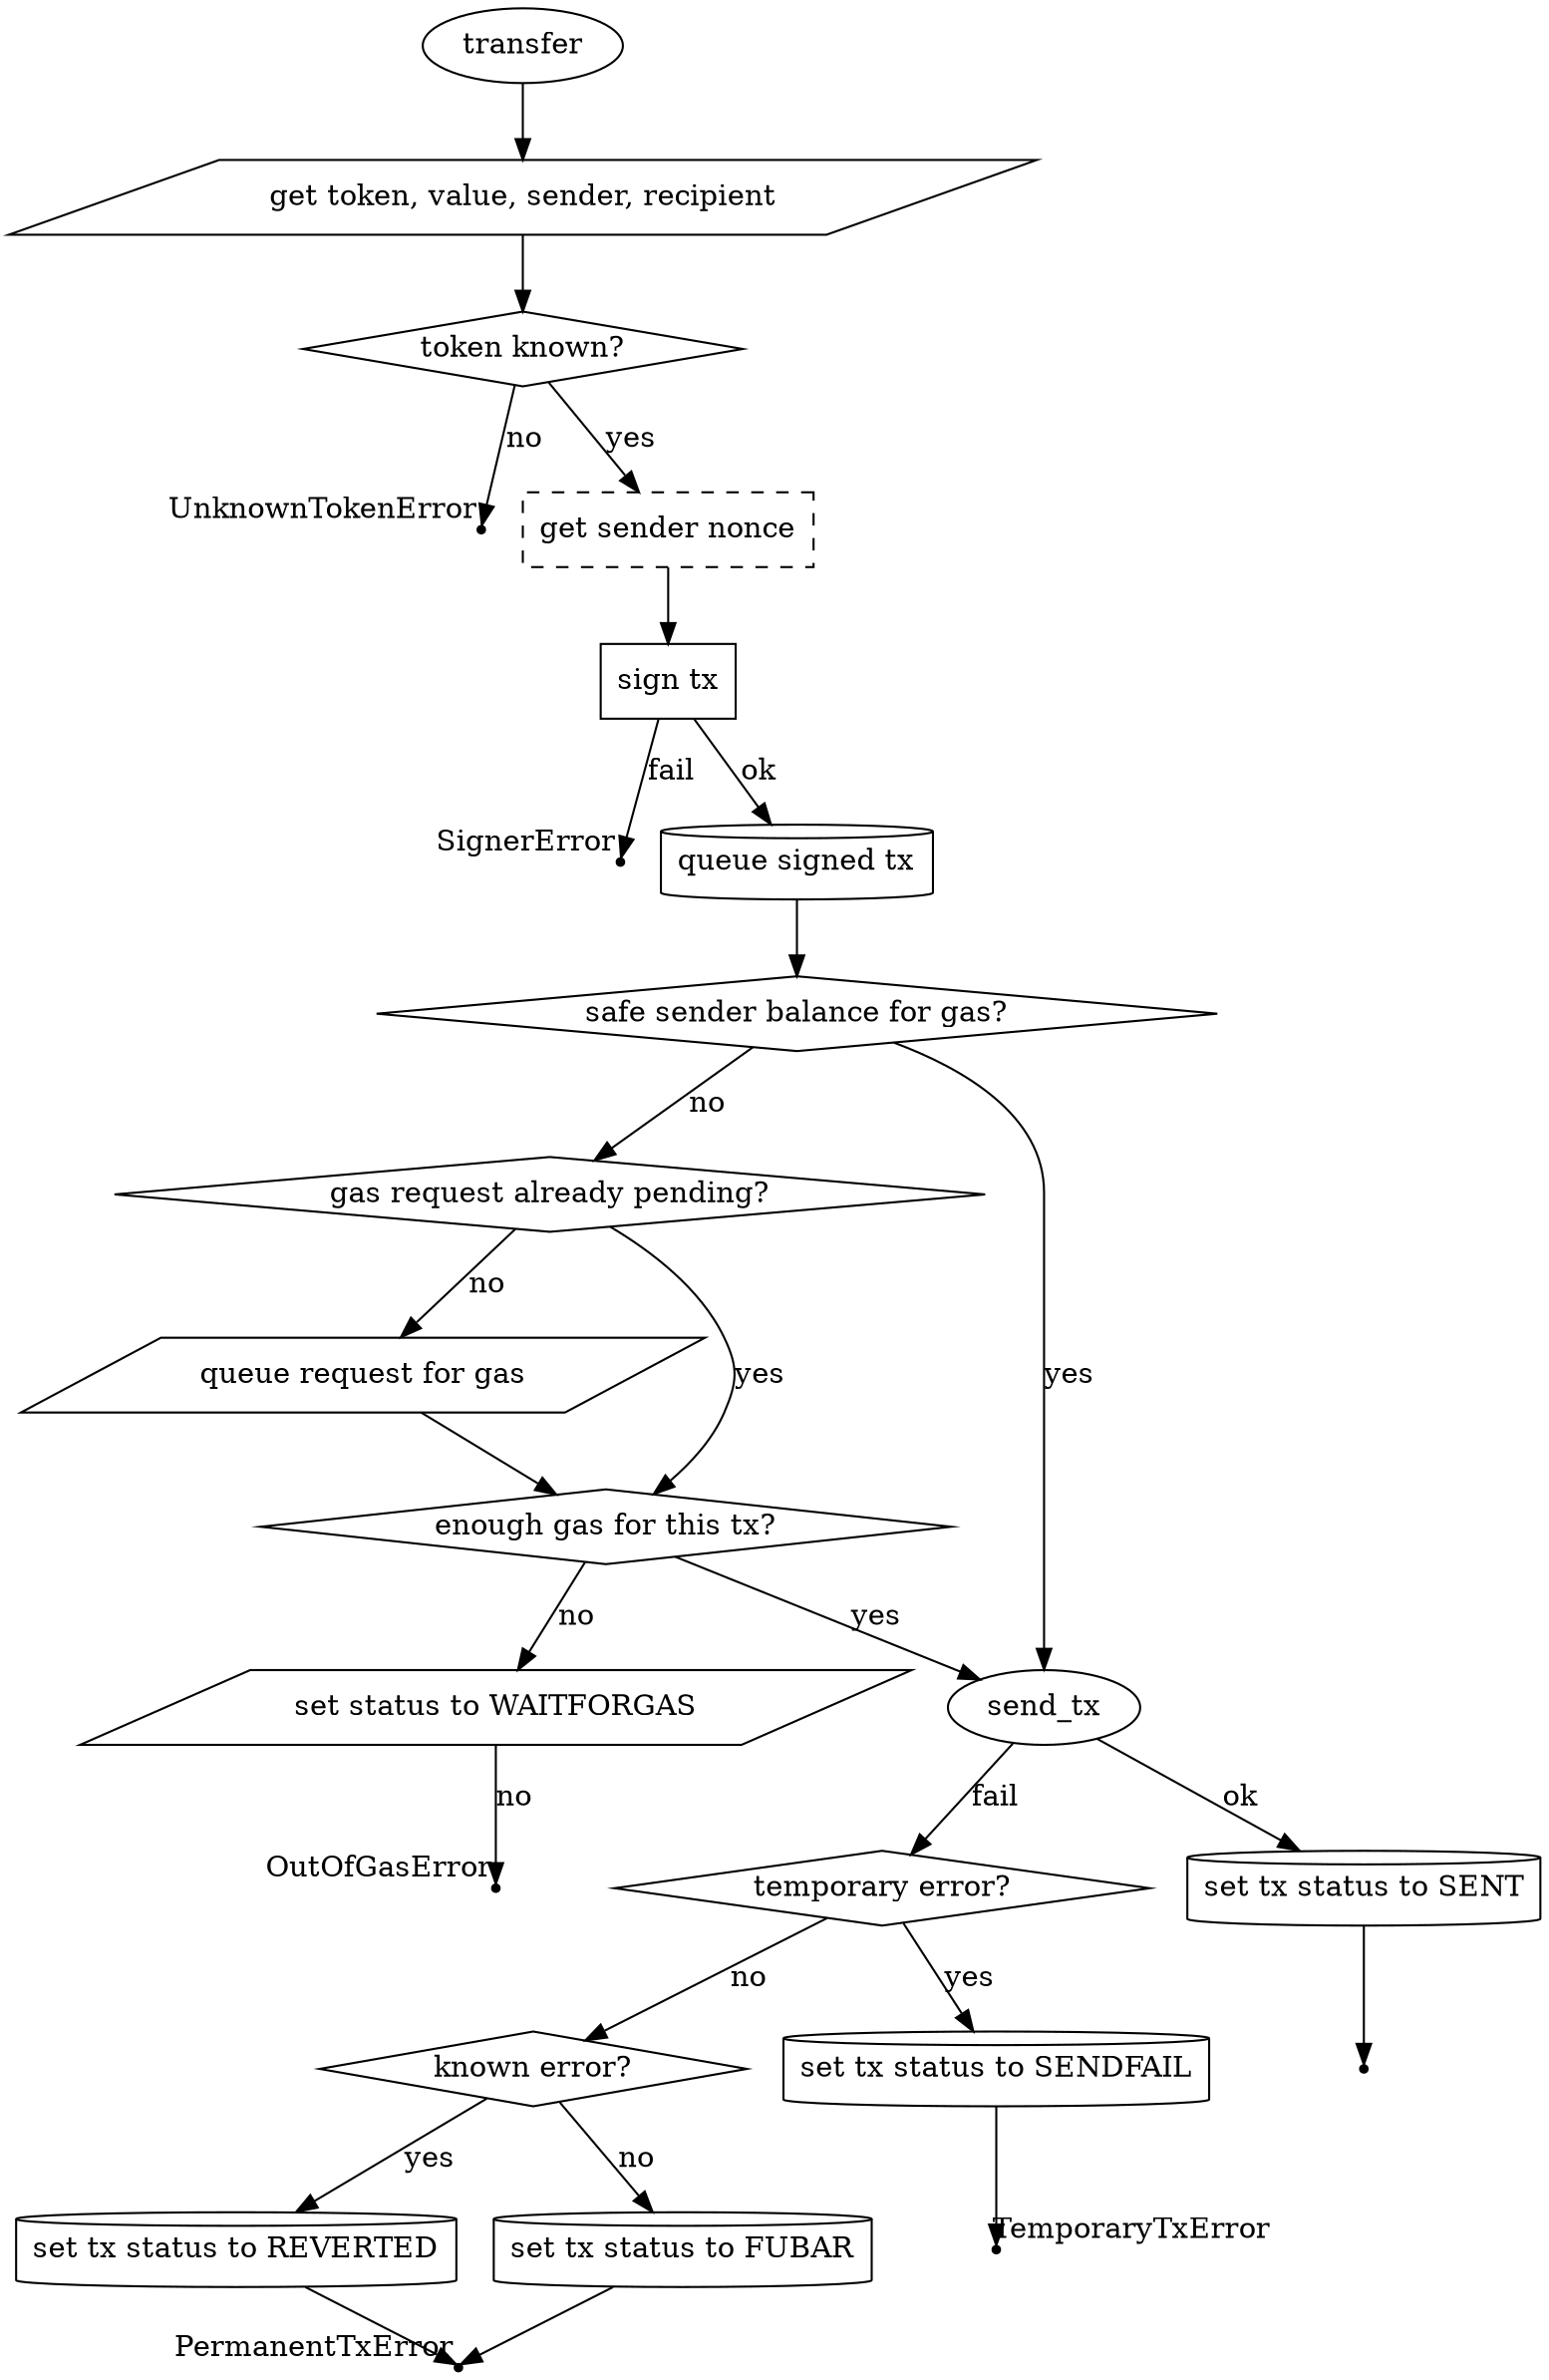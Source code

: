 digraph G {

	send [
		label = "transfer";
		shape = "ellipse";
	];

	params [
		label = "get token, value, sender, recipient";
		shape = "parallelogram";
	];

	token_lookup [
		label = "token known?";
		shape = "diamond";	
	];

	token_lookup_x [
		xlabel = "UnknownTokenError";
		shape = "point";
	];

	nonce [
		label = "get sender nonce";
		shape = "box";
		style = "dashed";
	];

	sign_tx [
		label = "sign tx";
		shape = "box";
	];

	sign_tx_x [
		xlabel = "SignerError";
		shape = "point";
	];

	cache [
		label = "queue signed tx";
		shape = "cylinder";
	];

	gas [
		label = "safe sender balance for gas?";
		shape = "diamond";
	];

	gas_rq_exists [
		label = "gas request already pending?"
		shape = "diamond";
	];

	gas_rq [
		label = "queue request for gas";
		shape = "parallelogram";
	];

	gas_tx [
		label = "enough gas for this tx?";
		shape = "diamond";
	];

	cache_waitforgas [
		label = "set status to WAITFORGAS";
		shape = "parallelogram";
	];

	gas_tx_x [
		xlabel = "OutOfGasError";
		shape = "point";
	];

	tx_fail [
		label = "temporary error?"
		shape = "diamond"
	];

	tx_fail_known [
		label = "known error?"
		shape = "diamond"
	];

	cache_sent [
		label = "set tx status to SENT";
		shape = "cylinder";	
	];

	cache_unsent [
		label = "set tx status to SENDFAIL";
		shape = "cylinder";	
	];

	cache_revert [
		label = "set tx status to REVERTED";
		shape = "cylinder";	
	];

	cache_fubar [
		label = "set tx status to FUBAR";
		shape = "cylinder";	
	];

	send_tx_x_tmp [
		xlabel = "TemporaryTxError";
		shape = "point";
	];

	send_tx_x_final [
		xlabel = "PermanentTxError";
		shape = "point";
	];

	ok [
		shape = "point";
	];
	

	send -> params -> token_lookup;
	
	token_lookup -> token_lookup_x [ label = "no"; ];

	token_lookup -> nonce [ label = "yes"; ];
	nonce -> sign_tx;

	sign_tx -> sign_tx_x [ label = "fail"; ];

	sign_tx -> cache [ label = "ok"; ];
	cache -> gas;

	gas -> gas_rq_exists [ label = "no"; ];
	gas_rq_exists -> gas_rq [ label = "no"; ];
	gas_rq_exists -> gas_tx [ label = "yes"; ];
	gas_rq -> gas_tx;

	gas -> send_tx [ label = "yes"; ];	

	gas_tx -> cache_waitforgas -> gas_tx_x [ label = "no"; ];

	gas_tx -> send_tx [ label = "yes"; ];

	send_tx -> tx_fail [ label = "fail"; ];

	tx_fail -> cache_unsent [ label = "yes"; ];
	cache_unsent -> send_tx_x_tmp;

	tx_fail -> tx_fail_known [ label = "no"; ];

	tx_fail_known -> cache_fubar [ label = "no"; ];

	cache_fubar -> send_tx_x_final;

	tx_fail_known -> cache_revert [ label = "yes"; ];
	cache_revert -> send_tx_x_final;

	send_tx -> cache_sent [ label = "ok"; ];
	cache_sent -> ok;

}
